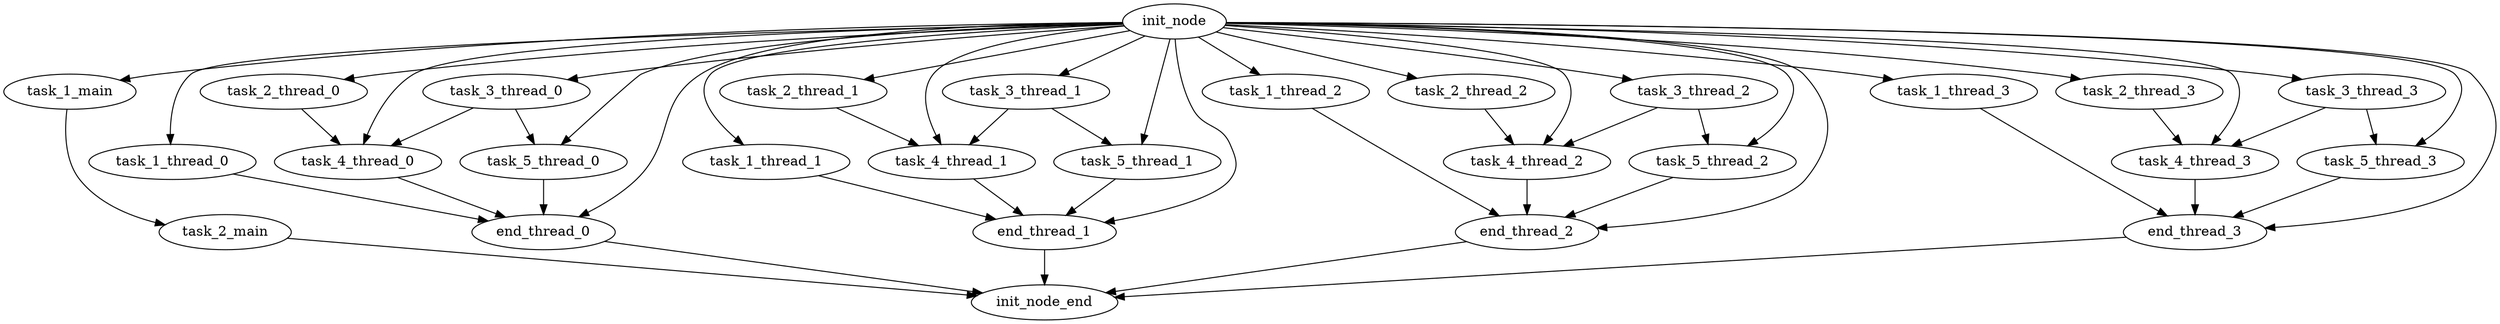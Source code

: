 digraph G {
init_node [size="1"];
task_1_main [size="21"];
task_2_main [size="15"];
task_1_thread_0 [size="21"];
task_2_thread_0 [size="15"];
task_3_thread_0 [size="8"];
task_4_thread_0 [size="51"];
task_5_thread_0 [size="24"];
end_thread_0 [size="1"];
task_1_thread_1 [size="21"];
task_2_thread_1 [size="15"];
task_3_thread_1 [size="8"];
task_4_thread_1 [size="51"];
task_5_thread_1 [size="24"];
end_thread_1 [size="1"];
task_1_thread_2 [size="21"];
task_2_thread_2 [size="15"];
task_3_thread_2 [size="8"];
task_4_thread_2 [size="51"];
task_5_thread_2 [size="24"];
end_thread_2 [size="1"];
task_1_thread_3 [size="21"];
task_2_thread_3 [size="15"];
task_3_thread_3 [size="8"];
task_4_thread_3 [size="51"];
task_5_thread_3 [size="24"];
end_thread_3 [size="1"];
init_node_end [size="1"];
task_1_main -> task_2_main [size="20"];
task_1_thread_0 -> end_thread_0 [size="0"];
task_2_thread_0 -> task_4_thread_0 [size="33"];
task_3_thread_0 -> task_4_thread_0 [size="33"];
task_3_thread_0 -> task_5_thread_0 [size="31"];
task_4_thread_0 -> end_thread_0 [size="0"];
task_5_thread_0 -> end_thread_0 [size="0"];
task_1_thread_1 -> end_thread_1 [size="0"];
task_2_thread_1 -> task_4_thread_1 [size="33"];
task_3_thread_1 -> task_4_thread_1 [size="33"];
task_3_thread_1 -> task_5_thread_1 [size="31"];
task_4_thread_1 -> end_thread_1 [size="0"];
task_5_thread_1 -> end_thread_1 [size="0"];
task_1_thread_2 -> end_thread_2 [size="0"];
task_2_thread_2 -> task_4_thread_2 [size="33"];
task_3_thread_2 -> task_4_thread_2 [size="33"];
task_3_thread_2 -> task_5_thread_2 [size="31"];
task_4_thread_2 -> end_thread_2 [size="0"];
task_5_thread_2 -> end_thread_2 [size="0"];
task_1_thread_3 -> end_thread_3 [size="0"];
task_2_thread_3 -> task_4_thread_3 [size="33"];
task_3_thread_3 -> task_4_thread_3 [size="33"];
task_3_thread_3 -> task_5_thread_3 [size="31"];
task_4_thread_3 -> end_thread_3 [size="0"];
task_5_thread_3 -> end_thread_3 [size="0"];
init_node -> task_1_main [size="38"];
init_node -> task_1_thread_0 [size="13"];
init_node -> task_2_thread_0 [size="2"];
init_node -> task_3_thread_0 [size="2"];
init_node -> task_4_thread_0 [size="8"];
init_node -> task_5_thread_0 [size="2"];
init_node -> end_thread_0 [size="5"];
init_node -> task_1_thread_1 [size="13"];
init_node -> task_2_thread_1 [size="2"];
init_node -> task_3_thread_1 [size="2"];
init_node -> task_4_thread_1 [size="8"];
init_node -> end_thread_1 [size="2"];
init_node -> task_5_thread_1 [size="5"];
init_node -> task_1_thread_2 [size="13"];
init_node -> task_2_thread_2 [size="2"];
init_node -> task_3_thread_2 [size="2"];
init_node -> task_4_thread_2 [size="8"];
init_node -> end_thread_2 [size="2"];
init_node -> task_5_thread_2 [size="5"];
init_node -> task_1_thread_3 [size="13"];
init_node -> task_2_thread_3 [size="2"];
init_node -> task_3_thread_3 [size="2"];
init_node -> task_5_thread_3 [size="8"];
init_node -> end_thread_3 [size="2"];
init_node -> task_4_thread_3 [size="5"];
task_2_main -> init_node_end [size="21"];
end_thread_0 -> init_node_end [size="0"];
end_thread_1 -> init_node_end [size="0"];
end_thread_2 -> init_node_end [size="0"];
end_thread_3 -> init_node_end [size="0"];
}
